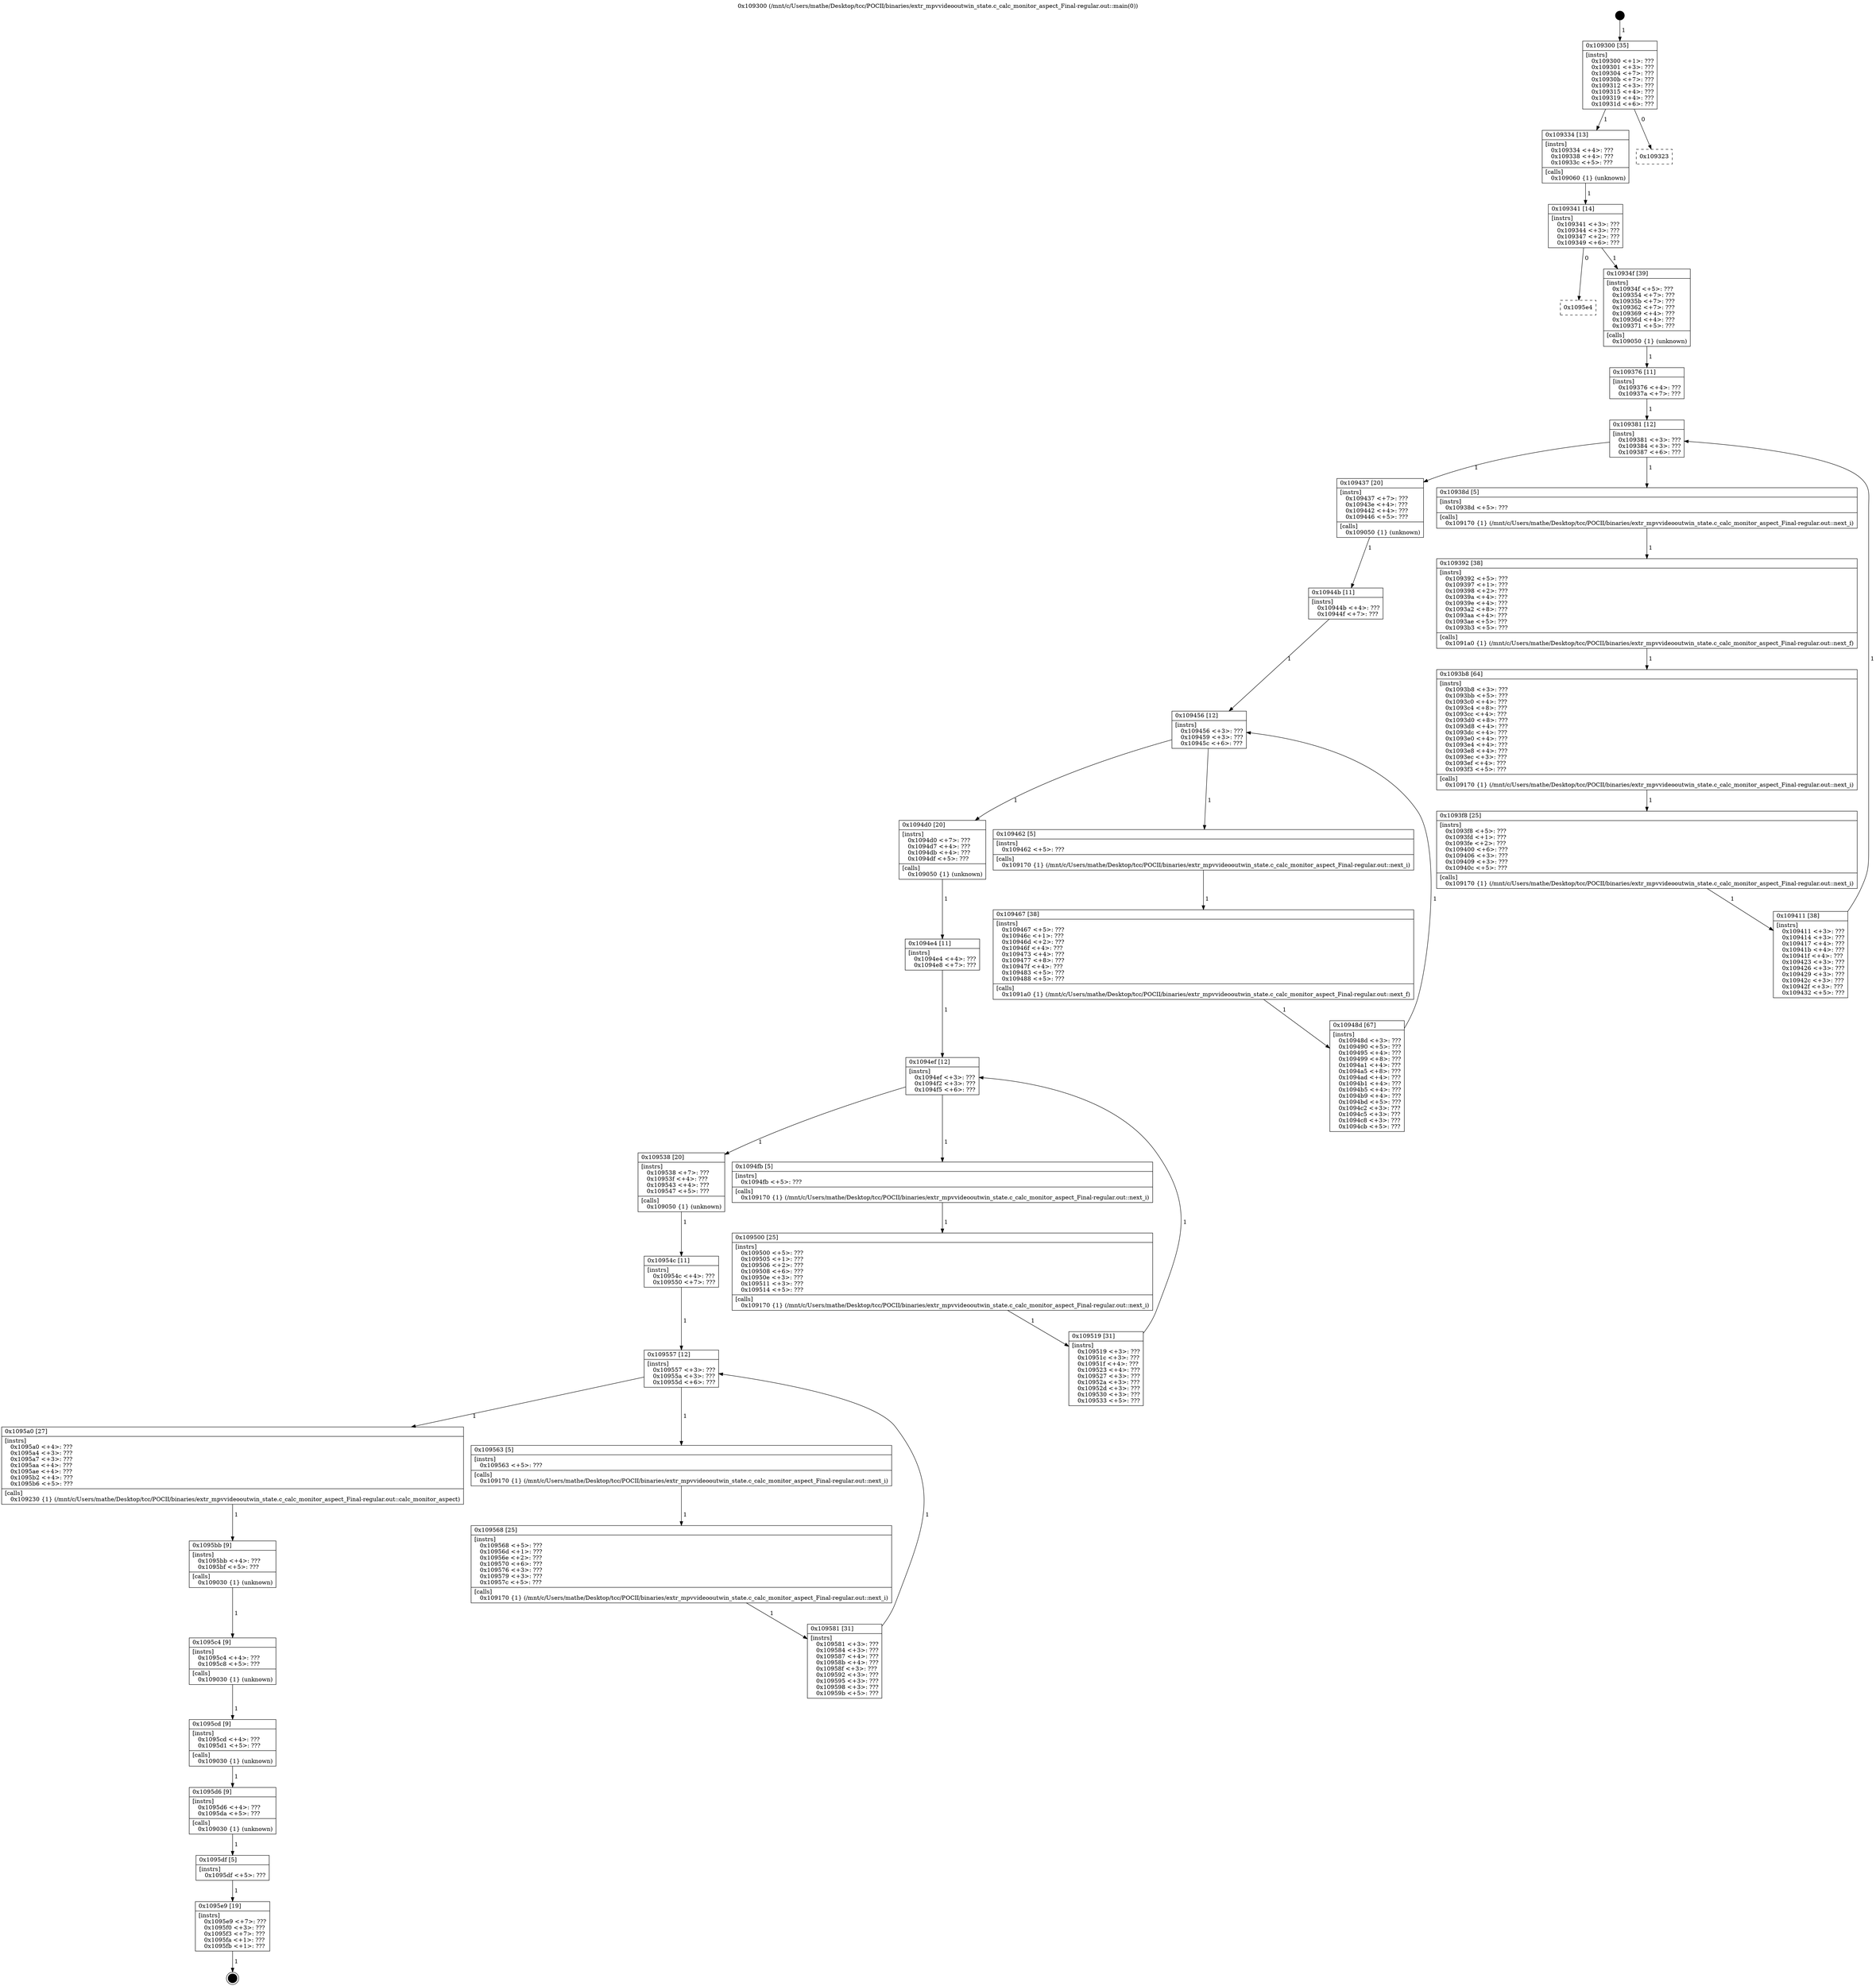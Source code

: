 digraph "0x109300" {
  label = "0x109300 (/mnt/c/Users/mathe/Desktop/tcc/POCII/binaries/extr_mpvvideooutwin_state.c_calc_monitor_aspect_Final-regular.out::main(0))"
  labelloc = "t"
  node[shape=record]

  Entry [label="",width=0.3,height=0.3,shape=circle,fillcolor=black,style=filled]
  "0x109300" [label="{
     0x109300 [35]\l
     | [instrs]\l
     &nbsp;&nbsp;0x109300 \<+1\>: ???\l
     &nbsp;&nbsp;0x109301 \<+3\>: ???\l
     &nbsp;&nbsp;0x109304 \<+7\>: ???\l
     &nbsp;&nbsp;0x10930b \<+7\>: ???\l
     &nbsp;&nbsp;0x109312 \<+3\>: ???\l
     &nbsp;&nbsp;0x109315 \<+4\>: ???\l
     &nbsp;&nbsp;0x109319 \<+4\>: ???\l
     &nbsp;&nbsp;0x10931d \<+6\>: ???\l
  }"]
  "0x109334" [label="{
     0x109334 [13]\l
     | [instrs]\l
     &nbsp;&nbsp;0x109334 \<+4\>: ???\l
     &nbsp;&nbsp;0x109338 \<+4\>: ???\l
     &nbsp;&nbsp;0x10933c \<+5\>: ???\l
     | [calls]\l
     &nbsp;&nbsp;0x109060 \{1\} (unknown)\l
  }"]
  "0x109323" [label="{
     0x109323\l
  }", style=dashed]
  "0x109341" [label="{
     0x109341 [14]\l
     | [instrs]\l
     &nbsp;&nbsp;0x109341 \<+3\>: ???\l
     &nbsp;&nbsp;0x109344 \<+3\>: ???\l
     &nbsp;&nbsp;0x109347 \<+2\>: ???\l
     &nbsp;&nbsp;0x109349 \<+6\>: ???\l
  }"]
  "0x1095e4" [label="{
     0x1095e4\l
  }", style=dashed]
  "0x10934f" [label="{
     0x10934f [39]\l
     | [instrs]\l
     &nbsp;&nbsp;0x10934f \<+5\>: ???\l
     &nbsp;&nbsp;0x109354 \<+7\>: ???\l
     &nbsp;&nbsp;0x10935b \<+7\>: ???\l
     &nbsp;&nbsp;0x109362 \<+7\>: ???\l
     &nbsp;&nbsp;0x109369 \<+4\>: ???\l
     &nbsp;&nbsp;0x10936d \<+4\>: ???\l
     &nbsp;&nbsp;0x109371 \<+5\>: ???\l
     | [calls]\l
     &nbsp;&nbsp;0x109050 \{1\} (unknown)\l
  }"]
  Exit [label="",width=0.3,height=0.3,shape=circle,fillcolor=black,style=filled,peripheries=2]
  "0x109381" [label="{
     0x109381 [12]\l
     | [instrs]\l
     &nbsp;&nbsp;0x109381 \<+3\>: ???\l
     &nbsp;&nbsp;0x109384 \<+3\>: ???\l
     &nbsp;&nbsp;0x109387 \<+6\>: ???\l
  }"]
  "0x109437" [label="{
     0x109437 [20]\l
     | [instrs]\l
     &nbsp;&nbsp;0x109437 \<+7\>: ???\l
     &nbsp;&nbsp;0x10943e \<+4\>: ???\l
     &nbsp;&nbsp;0x109442 \<+4\>: ???\l
     &nbsp;&nbsp;0x109446 \<+5\>: ???\l
     | [calls]\l
     &nbsp;&nbsp;0x109050 \{1\} (unknown)\l
  }"]
  "0x10938d" [label="{
     0x10938d [5]\l
     | [instrs]\l
     &nbsp;&nbsp;0x10938d \<+5\>: ???\l
     | [calls]\l
     &nbsp;&nbsp;0x109170 \{1\} (/mnt/c/Users/mathe/Desktop/tcc/POCII/binaries/extr_mpvvideooutwin_state.c_calc_monitor_aspect_Final-regular.out::next_i)\l
  }"]
  "0x109392" [label="{
     0x109392 [38]\l
     | [instrs]\l
     &nbsp;&nbsp;0x109392 \<+5\>: ???\l
     &nbsp;&nbsp;0x109397 \<+1\>: ???\l
     &nbsp;&nbsp;0x109398 \<+2\>: ???\l
     &nbsp;&nbsp;0x10939a \<+4\>: ???\l
     &nbsp;&nbsp;0x10939e \<+4\>: ???\l
     &nbsp;&nbsp;0x1093a2 \<+8\>: ???\l
     &nbsp;&nbsp;0x1093aa \<+4\>: ???\l
     &nbsp;&nbsp;0x1093ae \<+5\>: ???\l
     &nbsp;&nbsp;0x1093b3 \<+5\>: ???\l
     | [calls]\l
     &nbsp;&nbsp;0x1091a0 \{1\} (/mnt/c/Users/mathe/Desktop/tcc/POCII/binaries/extr_mpvvideooutwin_state.c_calc_monitor_aspect_Final-regular.out::next_f)\l
  }"]
  "0x1093b8" [label="{
     0x1093b8 [64]\l
     | [instrs]\l
     &nbsp;&nbsp;0x1093b8 \<+3\>: ???\l
     &nbsp;&nbsp;0x1093bb \<+5\>: ???\l
     &nbsp;&nbsp;0x1093c0 \<+4\>: ???\l
     &nbsp;&nbsp;0x1093c4 \<+8\>: ???\l
     &nbsp;&nbsp;0x1093cc \<+4\>: ???\l
     &nbsp;&nbsp;0x1093d0 \<+8\>: ???\l
     &nbsp;&nbsp;0x1093d8 \<+4\>: ???\l
     &nbsp;&nbsp;0x1093dc \<+4\>: ???\l
     &nbsp;&nbsp;0x1093e0 \<+4\>: ???\l
     &nbsp;&nbsp;0x1093e4 \<+4\>: ???\l
     &nbsp;&nbsp;0x1093e8 \<+4\>: ???\l
     &nbsp;&nbsp;0x1093ec \<+3\>: ???\l
     &nbsp;&nbsp;0x1093ef \<+4\>: ???\l
     &nbsp;&nbsp;0x1093f3 \<+5\>: ???\l
     | [calls]\l
     &nbsp;&nbsp;0x109170 \{1\} (/mnt/c/Users/mathe/Desktop/tcc/POCII/binaries/extr_mpvvideooutwin_state.c_calc_monitor_aspect_Final-regular.out::next_i)\l
  }"]
  "0x1093f8" [label="{
     0x1093f8 [25]\l
     | [instrs]\l
     &nbsp;&nbsp;0x1093f8 \<+5\>: ???\l
     &nbsp;&nbsp;0x1093fd \<+1\>: ???\l
     &nbsp;&nbsp;0x1093fe \<+2\>: ???\l
     &nbsp;&nbsp;0x109400 \<+6\>: ???\l
     &nbsp;&nbsp;0x109406 \<+3\>: ???\l
     &nbsp;&nbsp;0x109409 \<+3\>: ???\l
     &nbsp;&nbsp;0x10940c \<+5\>: ???\l
     | [calls]\l
     &nbsp;&nbsp;0x109170 \{1\} (/mnt/c/Users/mathe/Desktop/tcc/POCII/binaries/extr_mpvvideooutwin_state.c_calc_monitor_aspect_Final-regular.out::next_i)\l
  }"]
  "0x109411" [label="{
     0x109411 [38]\l
     | [instrs]\l
     &nbsp;&nbsp;0x109411 \<+3\>: ???\l
     &nbsp;&nbsp;0x109414 \<+3\>: ???\l
     &nbsp;&nbsp;0x109417 \<+4\>: ???\l
     &nbsp;&nbsp;0x10941b \<+4\>: ???\l
     &nbsp;&nbsp;0x10941f \<+4\>: ???\l
     &nbsp;&nbsp;0x109423 \<+3\>: ???\l
     &nbsp;&nbsp;0x109426 \<+3\>: ???\l
     &nbsp;&nbsp;0x109429 \<+3\>: ???\l
     &nbsp;&nbsp;0x10942c \<+3\>: ???\l
     &nbsp;&nbsp;0x10942f \<+3\>: ???\l
     &nbsp;&nbsp;0x109432 \<+5\>: ???\l
  }"]
  "0x109376" [label="{
     0x109376 [11]\l
     | [instrs]\l
     &nbsp;&nbsp;0x109376 \<+4\>: ???\l
     &nbsp;&nbsp;0x10937a \<+7\>: ???\l
  }"]
  "0x109456" [label="{
     0x109456 [12]\l
     | [instrs]\l
     &nbsp;&nbsp;0x109456 \<+3\>: ???\l
     &nbsp;&nbsp;0x109459 \<+3\>: ???\l
     &nbsp;&nbsp;0x10945c \<+6\>: ???\l
  }"]
  "0x1094d0" [label="{
     0x1094d0 [20]\l
     | [instrs]\l
     &nbsp;&nbsp;0x1094d0 \<+7\>: ???\l
     &nbsp;&nbsp;0x1094d7 \<+4\>: ???\l
     &nbsp;&nbsp;0x1094db \<+4\>: ???\l
     &nbsp;&nbsp;0x1094df \<+5\>: ???\l
     | [calls]\l
     &nbsp;&nbsp;0x109050 \{1\} (unknown)\l
  }"]
  "0x109462" [label="{
     0x109462 [5]\l
     | [instrs]\l
     &nbsp;&nbsp;0x109462 \<+5\>: ???\l
     | [calls]\l
     &nbsp;&nbsp;0x109170 \{1\} (/mnt/c/Users/mathe/Desktop/tcc/POCII/binaries/extr_mpvvideooutwin_state.c_calc_monitor_aspect_Final-regular.out::next_i)\l
  }"]
  "0x109467" [label="{
     0x109467 [38]\l
     | [instrs]\l
     &nbsp;&nbsp;0x109467 \<+5\>: ???\l
     &nbsp;&nbsp;0x10946c \<+1\>: ???\l
     &nbsp;&nbsp;0x10946d \<+2\>: ???\l
     &nbsp;&nbsp;0x10946f \<+4\>: ???\l
     &nbsp;&nbsp;0x109473 \<+4\>: ???\l
     &nbsp;&nbsp;0x109477 \<+8\>: ???\l
     &nbsp;&nbsp;0x10947f \<+4\>: ???\l
     &nbsp;&nbsp;0x109483 \<+5\>: ???\l
     &nbsp;&nbsp;0x109488 \<+5\>: ???\l
     | [calls]\l
     &nbsp;&nbsp;0x1091a0 \{1\} (/mnt/c/Users/mathe/Desktop/tcc/POCII/binaries/extr_mpvvideooutwin_state.c_calc_monitor_aspect_Final-regular.out::next_f)\l
  }"]
  "0x10948d" [label="{
     0x10948d [67]\l
     | [instrs]\l
     &nbsp;&nbsp;0x10948d \<+3\>: ???\l
     &nbsp;&nbsp;0x109490 \<+5\>: ???\l
     &nbsp;&nbsp;0x109495 \<+4\>: ???\l
     &nbsp;&nbsp;0x109499 \<+8\>: ???\l
     &nbsp;&nbsp;0x1094a1 \<+4\>: ???\l
     &nbsp;&nbsp;0x1094a5 \<+8\>: ???\l
     &nbsp;&nbsp;0x1094ad \<+4\>: ???\l
     &nbsp;&nbsp;0x1094b1 \<+4\>: ???\l
     &nbsp;&nbsp;0x1094b5 \<+4\>: ???\l
     &nbsp;&nbsp;0x1094b9 \<+4\>: ???\l
     &nbsp;&nbsp;0x1094bd \<+5\>: ???\l
     &nbsp;&nbsp;0x1094c2 \<+3\>: ???\l
     &nbsp;&nbsp;0x1094c5 \<+3\>: ???\l
     &nbsp;&nbsp;0x1094c8 \<+3\>: ???\l
     &nbsp;&nbsp;0x1094cb \<+5\>: ???\l
  }"]
  "0x10944b" [label="{
     0x10944b [11]\l
     | [instrs]\l
     &nbsp;&nbsp;0x10944b \<+4\>: ???\l
     &nbsp;&nbsp;0x10944f \<+7\>: ???\l
  }"]
  "0x1094ef" [label="{
     0x1094ef [12]\l
     | [instrs]\l
     &nbsp;&nbsp;0x1094ef \<+3\>: ???\l
     &nbsp;&nbsp;0x1094f2 \<+3\>: ???\l
     &nbsp;&nbsp;0x1094f5 \<+6\>: ???\l
  }"]
  "0x109538" [label="{
     0x109538 [20]\l
     | [instrs]\l
     &nbsp;&nbsp;0x109538 \<+7\>: ???\l
     &nbsp;&nbsp;0x10953f \<+4\>: ???\l
     &nbsp;&nbsp;0x109543 \<+4\>: ???\l
     &nbsp;&nbsp;0x109547 \<+5\>: ???\l
     | [calls]\l
     &nbsp;&nbsp;0x109050 \{1\} (unknown)\l
  }"]
  "0x1094fb" [label="{
     0x1094fb [5]\l
     | [instrs]\l
     &nbsp;&nbsp;0x1094fb \<+5\>: ???\l
     | [calls]\l
     &nbsp;&nbsp;0x109170 \{1\} (/mnt/c/Users/mathe/Desktop/tcc/POCII/binaries/extr_mpvvideooutwin_state.c_calc_monitor_aspect_Final-regular.out::next_i)\l
  }"]
  "0x109500" [label="{
     0x109500 [25]\l
     | [instrs]\l
     &nbsp;&nbsp;0x109500 \<+5\>: ???\l
     &nbsp;&nbsp;0x109505 \<+1\>: ???\l
     &nbsp;&nbsp;0x109506 \<+2\>: ???\l
     &nbsp;&nbsp;0x109508 \<+6\>: ???\l
     &nbsp;&nbsp;0x10950e \<+3\>: ???\l
     &nbsp;&nbsp;0x109511 \<+3\>: ???\l
     &nbsp;&nbsp;0x109514 \<+5\>: ???\l
     | [calls]\l
     &nbsp;&nbsp;0x109170 \{1\} (/mnt/c/Users/mathe/Desktop/tcc/POCII/binaries/extr_mpvvideooutwin_state.c_calc_monitor_aspect_Final-regular.out::next_i)\l
  }"]
  "0x109519" [label="{
     0x109519 [31]\l
     | [instrs]\l
     &nbsp;&nbsp;0x109519 \<+3\>: ???\l
     &nbsp;&nbsp;0x10951c \<+3\>: ???\l
     &nbsp;&nbsp;0x10951f \<+4\>: ???\l
     &nbsp;&nbsp;0x109523 \<+4\>: ???\l
     &nbsp;&nbsp;0x109527 \<+3\>: ???\l
     &nbsp;&nbsp;0x10952a \<+3\>: ???\l
     &nbsp;&nbsp;0x10952d \<+3\>: ???\l
     &nbsp;&nbsp;0x109530 \<+3\>: ???\l
     &nbsp;&nbsp;0x109533 \<+5\>: ???\l
  }"]
  "0x1094e4" [label="{
     0x1094e4 [11]\l
     | [instrs]\l
     &nbsp;&nbsp;0x1094e4 \<+4\>: ???\l
     &nbsp;&nbsp;0x1094e8 \<+7\>: ???\l
  }"]
  "0x109557" [label="{
     0x109557 [12]\l
     | [instrs]\l
     &nbsp;&nbsp;0x109557 \<+3\>: ???\l
     &nbsp;&nbsp;0x10955a \<+3\>: ???\l
     &nbsp;&nbsp;0x10955d \<+6\>: ???\l
  }"]
  "0x1095a0" [label="{
     0x1095a0 [27]\l
     | [instrs]\l
     &nbsp;&nbsp;0x1095a0 \<+4\>: ???\l
     &nbsp;&nbsp;0x1095a4 \<+3\>: ???\l
     &nbsp;&nbsp;0x1095a7 \<+3\>: ???\l
     &nbsp;&nbsp;0x1095aa \<+4\>: ???\l
     &nbsp;&nbsp;0x1095ae \<+4\>: ???\l
     &nbsp;&nbsp;0x1095b2 \<+4\>: ???\l
     &nbsp;&nbsp;0x1095b6 \<+5\>: ???\l
     | [calls]\l
     &nbsp;&nbsp;0x109230 \{1\} (/mnt/c/Users/mathe/Desktop/tcc/POCII/binaries/extr_mpvvideooutwin_state.c_calc_monitor_aspect_Final-regular.out::calc_monitor_aspect)\l
  }"]
  "0x109563" [label="{
     0x109563 [5]\l
     | [instrs]\l
     &nbsp;&nbsp;0x109563 \<+5\>: ???\l
     | [calls]\l
     &nbsp;&nbsp;0x109170 \{1\} (/mnt/c/Users/mathe/Desktop/tcc/POCII/binaries/extr_mpvvideooutwin_state.c_calc_monitor_aspect_Final-regular.out::next_i)\l
  }"]
  "0x109568" [label="{
     0x109568 [25]\l
     | [instrs]\l
     &nbsp;&nbsp;0x109568 \<+5\>: ???\l
     &nbsp;&nbsp;0x10956d \<+1\>: ???\l
     &nbsp;&nbsp;0x10956e \<+2\>: ???\l
     &nbsp;&nbsp;0x109570 \<+6\>: ???\l
     &nbsp;&nbsp;0x109576 \<+3\>: ???\l
     &nbsp;&nbsp;0x109579 \<+3\>: ???\l
     &nbsp;&nbsp;0x10957c \<+5\>: ???\l
     | [calls]\l
     &nbsp;&nbsp;0x109170 \{1\} (/mnt/c/Users/mathe/Desktop/tcc/POCII/binaries/extr_mpvvideooutwin_state.c_calc_monitor_aspect_Final-regular.out::next_i)\l
  }"]
  "0x109581" [label="{
     0x109581 [31]\l
     | [instrs]\l
     &nbsp;&nbsp;0x109581 \<+3\>: ???\l
     &nbsp;&nbsp;0x109584 \<+3\>: ???\l
     &nbsp;&nbsp;0x109587 \<+4\>: ???\l
     &nbsp;&nbsp;0x10958b \<+4\>: ???\l
     &nbsp;&nbsp;0x10958f \<+3\>: ???\l
     &nbsp;&nbsp;0x109592 \<+3\>: ???\l
     &nbsp;&nbsp;0x109595 \<+3\>: ???\l
     &nbsp;&nbsp;0x109598 \<+3\>: ???\l
     &nbsp;&nbsp;0x10959b \<+5\>: ???\l
  }"]
  "0x10954c" [label="{
     0x10954c [11]\l
     | [instrs]\l
     &nbsp;&nbsp;0x10954c \<+4\>: ???\l
     &nbsp;&nbsp;0x109550 \<+7\>: ???\l
  }"]
  "0x1095bb" [label="{
     0x1095bb [9]\l
     | [instrs]\l
     &nbsp;&nbsp;0x1095bb \<+4\>: ???\l
     &nbsp;&nbsp;0x1095bf \<+5\>: ???\l
     | [calls]\l
     &nbsp;&nbsp;0x109030 \{1\} (unknown)\l
  }"]
  "0x1095c4" [label="{
     0x1095c4 [9]\l
     | [instrs]\l
     &nbsp;&nbsp;0x1095c4 \<+4\>: ???\l
     &nbsp;&nbsp;0x1095c8 \<+5\>: ???\l
     | [calls]\l
     &nbsp;&nbsp;0x109030 \{1\} (unknown)\l
  }"]
  "0x1095cd" [label="{
     0x1095cd [9]\l
     | [instrs]\l
     &nbsp;&nbsp;0x1095cd \<+4\>: ???\l
     &nbsp;&nbsp;0x1095d1 \<+5\>: ???\l
     | [calls]\l
     &nbsp;&nbsp;0x109030 \{1\} (unknown)\l
  }"]
  "0x1095d6" [label="{
     0x1095d6 [9]\l
     | [instrs]\l
     &nbsp;&nbsp;0x1095d6 \<+4\>: ???\l
     &nbsp;&nbsp;0x1095da \<+5\>: ???\l
     | [calls]\l
     &nbsp;&nbsp;0x109030 \{1\} (unknown)\l
  }"]
  "0x1095df" [label="{
     0x1095df [5]\l
     | [instrs]\l
     &nbsp;&nbsp;0x1095df \<+5\>: ???\l
  }"]
  "0x1095e9" [label="{
     0x1095e9 [19]\l
     | [instrs]\l
     &nbsp;&nbsp;0x1095e9 \<+7\>: ???\l
     &nbsp;&nbsp;0x1095f0 \<+3\>: ???\l
     &nbsp;&nbsp;0x1095f3 \<+7\>: ???\l
     &nbsp;&nbsp;0x1095fa \<+1\>: ???\l
     &nbsp;&nbsp;0x1095fb \<+1\>: ???\l
  }"]
  Entry -> "0x109300" [label=" 1"]
  "0x109300" -> "0x109334" [label=" 1"]
  "0x109300" -> "0x109323" [label=" 0"]
  "0x109334" -> "0x109341" [label=" 1"]
  "0x109341" -> "0x1095e4" [label=" 0"]
  "0x109341" -> "0x10934f" [label=" 1"]
  "0x1095e9" -> Exit [label=" 1"]
  "0x10934f" -> "0x109376" [label=" 1"]
  "0x109381" -> "0x109437" [label=" 1"]
  "0x109381" -> "0x10938d" [label=" 1"]
  "0x10938d" -> "0x109392" [label=" 1"]
  "0x109392" -> "0x1093b8" [label=" 1"]
  "0x1093b8" -> "0x1093f8" [label=" 1"]
  "0x1093f8" -> "0x109411" [label=" 1"]
  "0x109376" -> "0x109381" [label=" 1"]
  "0x109411" -> "0x109381" [label=" 1"]
  "0x109437" -> "0x10944b" [label=" 1"]
  "0x109456" -> "0x1094d0" [label=" 1"]
  "0x109456" -> "0x109462" [label=" 1"]
  "0x109462" -> "0x109467" [label=" 1"]
  "0x109467" -> "0x10948d" [label=" 1"]
  "0x10944b" -> "0x109456" [label=" 1"]
  "0x10948d" -> "0x109456" [label=" 1"]
  "0x1094d0" -> "0x1094e4" [label=" 1"]
  "0x1094ef" -> "0x109538" [label=" 1"]
  "0x1094ef" -> "0x1094fb" [label=" 1"]
  "0x1094fb" -> "0x109500" [label=" 1"]
  "0x109500" -> "0x109519" [label=" 1"]
  "0x1094e4" -> "0x1094ef" [label=" 1"]
  "0x109519" -> "0x1094ef" [label=" 1"]
  "0x109538" -> "0x10954c" [label=" 1"]
  "0x109557" -> "0x1095a0" [label=" 1"]
  "0x109557" -> "0x109563" [label=" 1"]
  "0x109563" -> "0x109568" [label=" 1"]
  "0x109568" -> "0x109581" [label=" 1"]
  "0x10954c" -> "0x109557" [label=" 1"]
  "0x109581" -> "0x109557" [label=" 1"]
  "0x1095a0" -> "0x1095bb" [label=" 1"]
  "0x1095bb" -> "0x1095c4" [label=" 1"]
  "0x1095c4" -> "0x1095cd" [label=" 1"]
  "0x1095cd" -> "0x1095d6" [label=" 1"]
  "0x1095d6" -> "0x1095df" [label=" 1"]
  "0x1095df" -> "0x1095e9" [label=" 1"]
}
